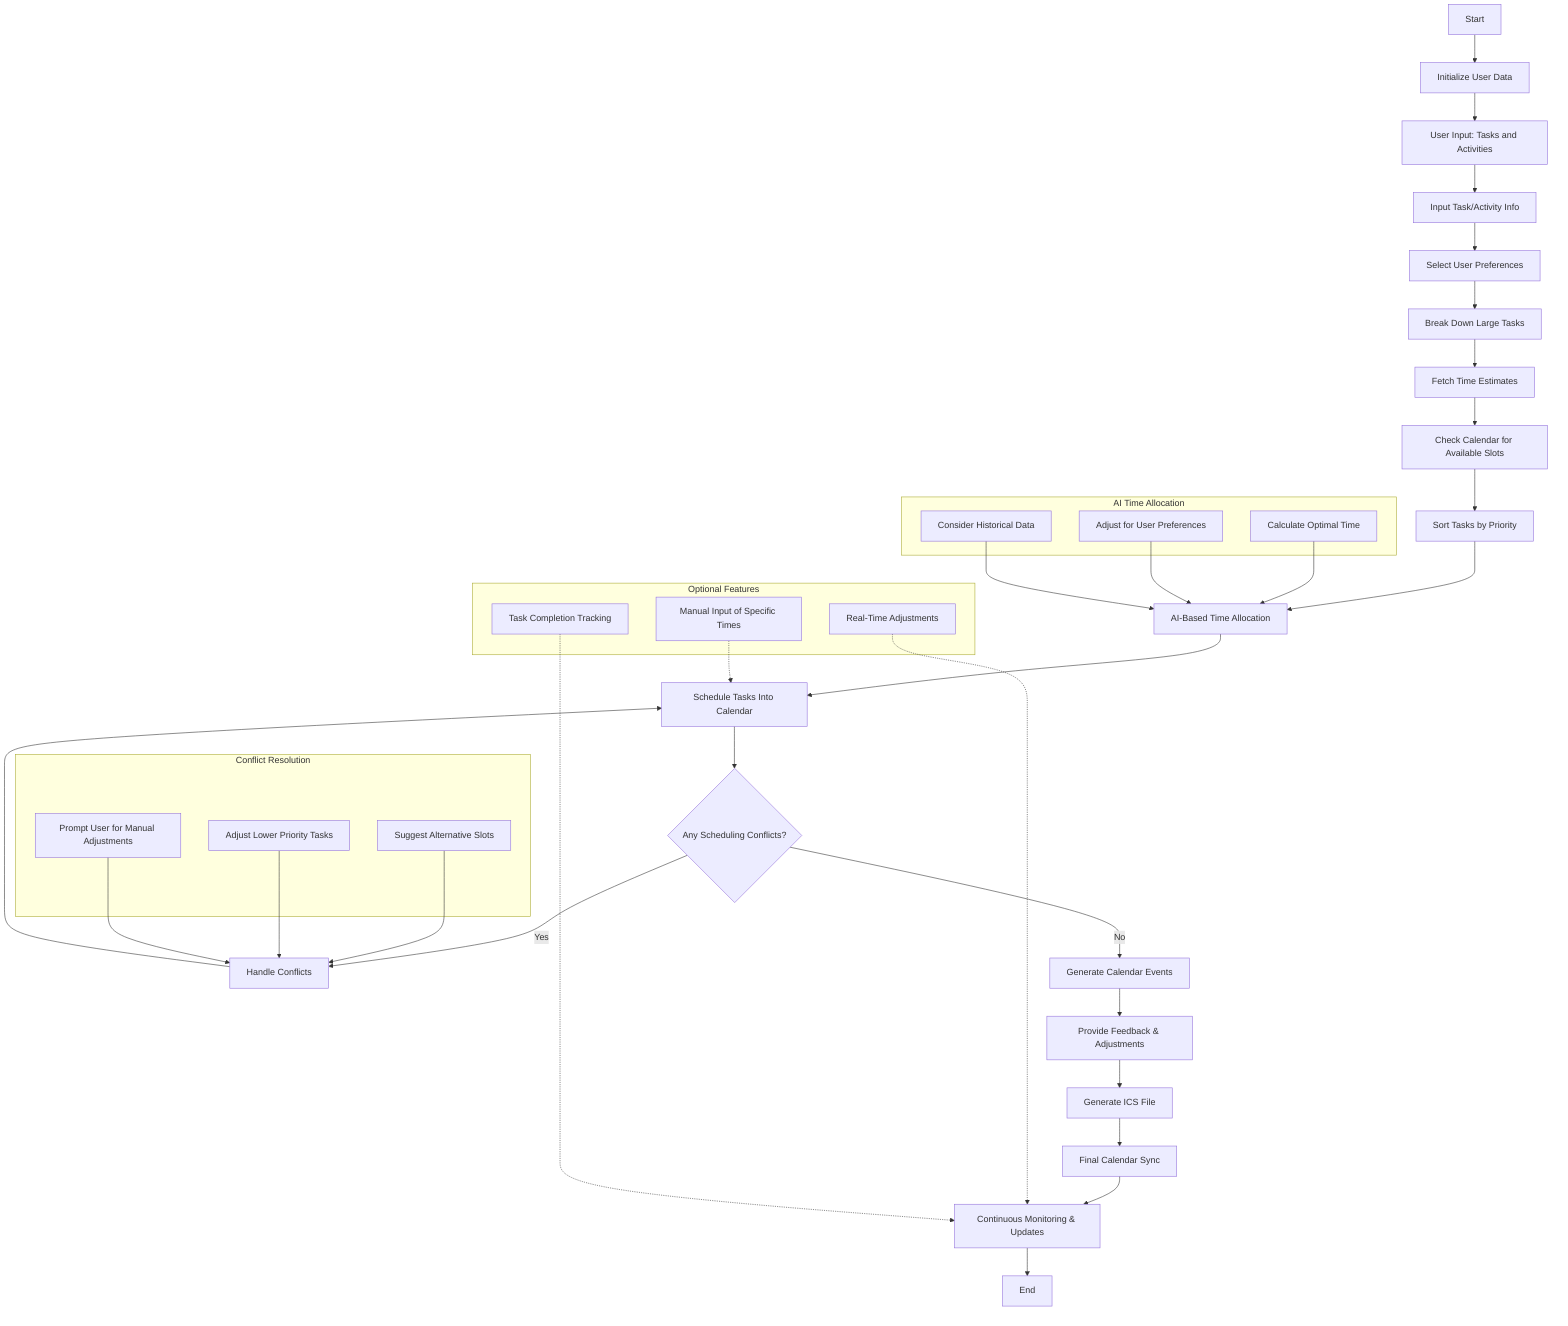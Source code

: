 graph TD
    A[Start] --> B[Initialize User Data]
    B --> C[User Input: Tasks and Activities]
    C --> D[Input Task/Activity Info]
    D --> E[Select User Preferences]
    E --> F[Break Down Large Tasks]
    F --> G[Fetch Time Estimates]
    G --> H[Check Calendar for Available Slots]
    H --> I[Sort Tasks by Priority]
    I --> J[AI-Based Time Allocation]
    J --> K[Schedule Tasks Into Calendar]
    K --> L{Any Scheduling Conflicts?}
    L -->|Yes| M[Handle Conflicts]
    M --> K
    L -->|No| N[Generate Calendar Events]
    N --> O[Provide Feedback & Adjustments]
    O --> P[Generate ICS File]
    P --> Q[Final Calendar Sync]
    Q --> R[Continuous Monitoring & Updates]
    R --> S[End]

    subgraph "Optional Features"
    T[Manual Input of Specific Times]
    U[Real-Time Adjustments]
    V[Task Completion Tracking]
    end

    T -.-> K
    U -.-> R
    V -.-> R

    subgraph "AI Time Allocation"
    W[Calculate Optimal Time]
    X[Adjust for User Preferences]
    Y[Consider Historical Data]
    end

    W --> J
    X --> J
    Y --> J

    subgraph "Conflict Resolution"
    Z[Suggest Alternative Slots]
    AA[Adjust Lower Priority Tasks]
    AB[Prompt User for Manual Adjustments]
    end

    Z --> M
    AA --> M
    AB --> M